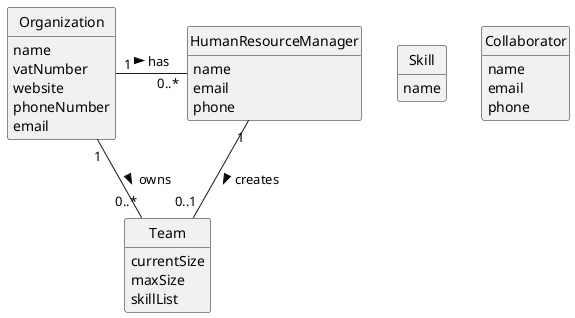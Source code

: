 @startuml
skinparam monochrome true
skinparam packageStyle rectangle
skinparam shadowing false

'left to right direction

skinparam classAttributeIconSize 0

hide circle
hide methods

'title Domain Model

'class Platform {
'  -description
'}

class Organization {
    name
    vatNumber
    website
    phoneNumber
    email
}

class Team {
    currentSize
    maxSize
    skillList
}

class Skill{
    name
    }

class Collaborator {
    name
    email
    phone
}

class HumanResourceManager {
    name
    email
    phone
}

'class User {
'    name
'    email
'    password
'}

'Platform "1" -- "*" Organization : has registered >
'Platform "1" -- "*" Category : defines >
Organization "1" - "0..*" HumanResourceManager : has >
Organization "1" - "0..*" Team: owns >
'Task "*" -- "1" HumanResourceManager: created by >
HumanResourceManager "1" -- "0..1" Team : creates >
'HumanResourceManager "0..1" -- "1" User: acts as >

@enduml